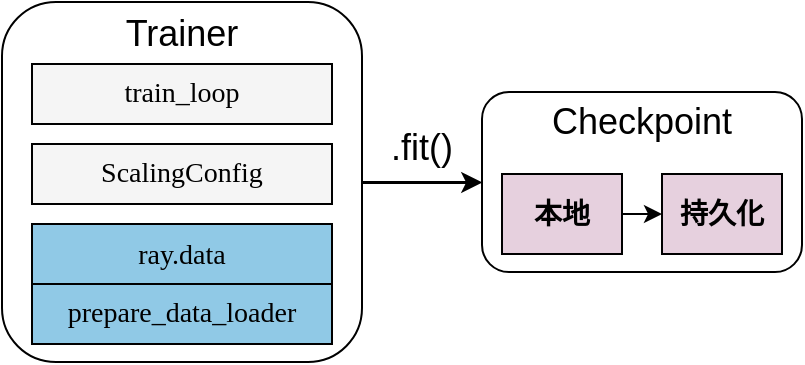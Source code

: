 <mxfile version="22.1.18" type="device">
  <diagram name="第 1 页" id="YkZ-crnKk8mhjwdHUlSD">
    <mxGraphModel dx="2060" dy="1104" grid="1" gridSize="10" guides="1" tooltips="1" connect="1" arrows="1" fold="1" page="1" pageScale="1" pageWidth="827" pageHeight="1169" math="0" shadow="0">
      <root>
        <mxCell id="0" />
        <mxCell id="1" parent="0" />
        <mxCell id="pZMyhNOI0UIP7ZEqHQ5e-1" value="" style="rounded=1;whiteSpace=wrap;html=1;fillColor=none;" parent="1" vertex="1">
          <mxGeometry x="210" y="359" width="180" height="180" as="geometry" />
        </mxCell>
        <mxCell id="pZMyhNOI0UIP7ZEqHQ5e-2" value="&lt;font style=&quot;font-size: 18px;&quot;&gt;Trainer&lt;/font&gt;" style="text;html=1;strokeColor=none;fillColor=none;align=center;verticalAlign=middle;whiteSpace=wrap;rounded=0;" parent="1" vertex="1">
          <mxGeometry x="270" y="360" width="60" height="30" as="geometry" />
        </mxCell>
        <mxCell id="pZMyhNOI0UIP7ZEqHQ5e-3" value="&lt;font style=&quot;font-size: 14px;&quot; face=&quot;Garamond&quot;&gt;train_loop&lt;/font&gt;" style="rounded=0;whiteSpace=wrap;html=1;fillColor=#F5F5F5;" parent="1" vertex="1">
          <mxGeometry x="225" y="390" width="150" height="30" as="geometry" />
        </mxCell>
        <mxCell id="pZMyhNOI0UIP7ZEqHQ5e-4" value="&lt;font face=&quot;Garamond&quot; style=&quot;font-size: 14px;&quot;&gt;ScalingConfig&lt;/font&gt;" style="rounded=0;whiteSpace=wrap;html=1;fillColor=#F5F5F5;" parent="1" vertex="1">
          <mxGeometry x="225" y="430" width="150" height="30" as="geometry" />
        </mxCell>
        <mxCell id="pZMyhNOI0UIP7ZEqHQ5e-5" value="&lt;span style=&quot;font-size: 14px;&quot;&gt;&lt;font face=&quot;Garamond&quot;&gt;ray.data&lt;/font&gt;&lt;/span&gt;" style="rounded=0;whiteSpace=wrap;html=1;fillColor=#90C9E6;" parent="1" vertex="1">
          <mxGeometry x="225" y="470" width="150" height="30" as="geometry" />
        </mxCell>
        <mxCell id="pZMyhNOI0UIP7ZEqHQ5e-6" value="&lt;font style=&quot;font-size: 14px;&quot; face=&quot;Garamond&quot;&gt;prepare_data_loader&lt;/font&gt;" style="rounded=0;whiteSpace=wrap;html=1;fillColor=#90C9E6;" parent="1" vertex="1">
          <mxGeometry x="225" y="500" width="150" height="30" as="geometry" />
        </mxCell>
        <mxCell id="pZMyhNOI0UIP7ZEqHQ5e-8" value="" style="rounded=1;whiteSpace=wrap;html=1;fillColor=none;" parent="1" vertex="1">
          <mxGeometry x="450" y="404" width="160" height="90" as="geometry" />
        </mxCell>
        <mxCell id="pZMyhNOI0UIP7ZEqHQ5e-9" value="" style="endArrow=classic;html=1;rounded=0;exitX=1;exitY=0.5;exitDx=0;exitDy=0;entryX=0;entryY=0.5;entryDx=0;entryDy=0;entryPerimeter=0;strokeWidth=1.5;" parent="1" source="pZMyhNOI0UIP7ZEqHQ5e-1" target="pZMyhNOI0UIP7ZEqHQ5e-8" edge="1">
          <mxGeometry width="50" height="50" relative="1" as="geometry">
            <mxPoint x="440" y="330" as="sourcePoint" />
            <mxPoint x="490" y="280" as="targetPoint" />
          </mxGeometry>
        </mxCell>
        <mxCell id="pZMyhNOI0UIP7ZEqHQ5e-10" value="&lt;font style=&quot;font-size: 18px;&quot;&gt;.fit()&lt;/font&gt;" style="text;html=1;strokeColor=none;fillColor=none;align=center;verticalAlign=middle;whiteSpace=wrap;rounded=0;strokeWidth=1.5;" parent="1" vertex="1">
          <mxGeometry x="390" y="417" width="60" height="30" as="geometry" />
        </mxCell>
        <mxCell id="pZMyhNOI0UIP7ZEqHQ5e-11" value="Checkpoint" style="text;html=1;strokeColor=none;fillColor=none;align=center;verticalAlign=middle;whiteSpace=wrap;rounded=0;fontSize=18;" parent="1" vertex="1">
          <mxGeometry x="500" y="404" width="60" height="30" as="geometry" />
        </mxCell>
        <mxCell id="pZMyhNOI0UIP7ZEqHQ5e-12" value="&lt;b&gt;&lt;font style=&quot;font-size: 14px;&quot;&gt;本地&lt;/font&gt;&lt;/b&gt;" style="rounded=0;whiteSpace=wrap;html=1;fillColor=#E6D0DE;" parent="1" vertex="1">
          <mxGeometry x="460" y="445" width="60" height="40" as="geometry" />
        </mxCell>
        <mxCell id="pZMyhNOI0UIP7ZEqHQ5e-13" value="&lt;span style=&quot;font-size: 14px;&quot;&gt;&lt;b&gt;持久化&lt;/b&gt;&lt;/span&gt;" style="rounded=0;whiteSpace=wrap;html=1;fillColor=#E6D0DE;" parent="1" vertex="1">
          <mxGeometry x="540" y="445" width="60" height="40" as="geometry" />
        </mxCell>
        <mxCell id="pZMyhNOI0UIP7ZEqHQ5e-14" value="" style="endArrow=classic;html=1;rounded=0;exitX=1;exitY=0.5;exitDx=0;exitDy=0;entryX=0;entryY=0.5;entryDx=0;entryDy=0;" parent="1" source="pZMyhNOI0UIP7ZEqHQ5e-12" target="pZMyhNOI0UIP7ZEqHQ5e-13" edge="1">
          <mxGeometry width="50" height="50" relative="1" as="geometry">
            <mxPoint x="590" y="775" as="sourcePoint" />
            <mxPoint x="640" y="725" as="targetPoint" />
          </mxGeometry>
        </mxCell>
      </root>
    </mxGraphModel>
  </diagram>
</mxfile>
